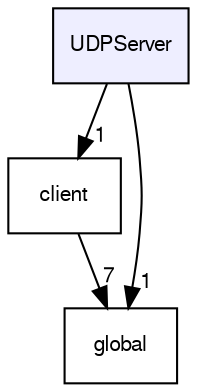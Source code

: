 digraph "UDPServer" {
  bgcolor=transparent;
  compound=true
  node [ fontsize="10", fontname="FreeSans"];
  edge [ labelfontsize="10", labelfontname="FreeSans"];
  dir_037d29a3737741f127784ca8e5a7c12d [shape=box, label="UDPServer", style="filled", fillcolor="#eeeeff", pencolor="black", URL="dir_037d29a3737741f127784ca8e5a7c12d.html"];
  dir_db3a54907829b36871118d03417739cd [shape=box label="client" URL="dir_db3a54907829b36871118d03417739cd.html"];
  dir_b8c754d6c2c0718e22b77230d07d6ce9 [shape=box label="global" URL="dir_b8c754d6c2c0718e22b77230d07d6ce9.html"];
  dir_db3a54907829b36871118d03417739cd->dir_b8c754d6c2c0718e22b77230d07d6ce9 [headlabel="7", labeldistance=1.5 headhref="dir_000001_000011.html"];
  dir_037d29a3737741f127784ca8e5a7c12d->dir_db3a54907829b36871118d03417739cd [headlabel="1", labeldistance=1.5 headhref="dir_000006_000001.html"];
  dir_037d29a3737741f127784ca8e5a7c12d->dir_b8c754d6c2c0718e22b77230d07d6ce9 [headlabel="1", labeldistance=1.5 headhref="dir_000006_000011.html"];
}
